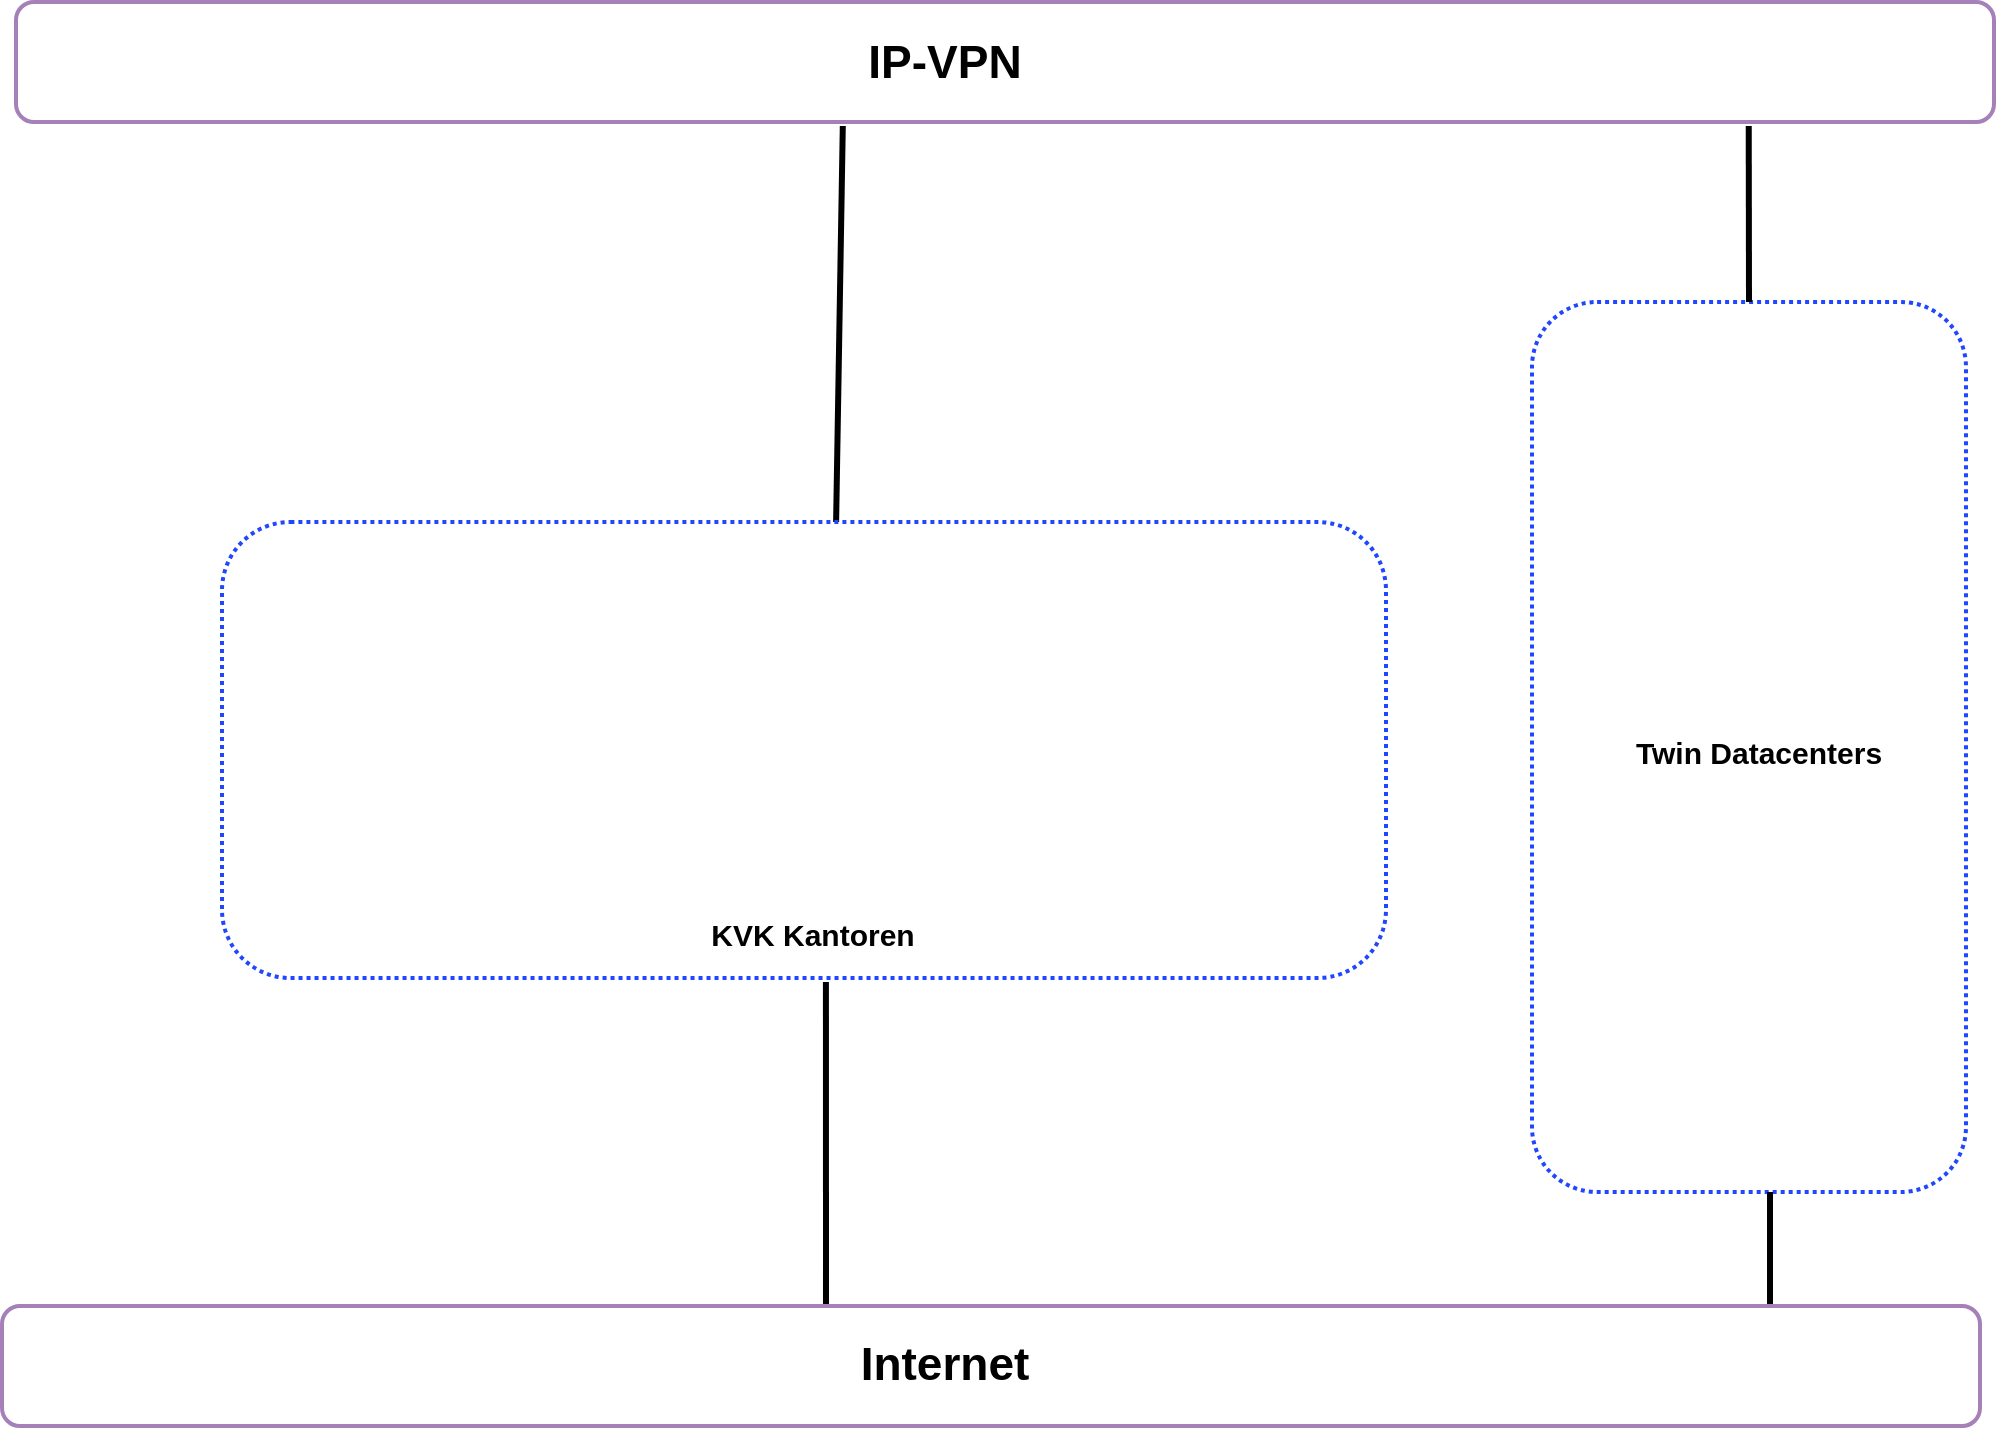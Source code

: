 <mxfile version="20.2.3" type="github">
  <diagram id="3hA0JPDEhd9gc4Itpv3c" name="Pagina-1">
    <mxGraphModel dx="1422" dy="762" grid="0" gridSize="10" guides="1" tooltips="1" connect="1" arrows="1" fold="1" page="1" pageScale="1" pageWidth="1169" pageHeight="827" math="0" shadow="0">
      <root>
        <mxCell id="0" />
        <mxCell id="1" parent="0" />
        <mxCell id="vR5ajId_hpdWkppUzHqL-19" style="rounded=0;orthogonalLoop=1;jettySize=auto;html=1;exitX=0.418;exitY=1.033;exitDx=0;exitDy=0;fontSize=15;endArrow=none;endFill=0;strokeWidth=3;shadow=0;sketch=0;exitPerimeter=0;" edge="1" parent="1" source="vR5ajId_hpdWkppUzHqL-29">
          <mxGeometry relative="1" as="geometry">
            <mxPoint x="168" y="311.75" as="sourcePoint" />
            <mxPoint x="507" y="328" as="targetPoint" />
          </mxGeometry>
        </mxCell>
        <mxCell id="vR5ajId_hpdWkppUzHqL-31" value="" style="whiteSpace=wrap;html=1;dashed=1;dashPattern=1 1;rounded=1;glass=0;strokeColor=#2146FF;strokeWidth=2;shadow=0;sketch=0;" vertex="1" parent="1">
          <mxGeometry x="200" y="325" width="582" height="228" as="geometry" />
        </mxCell>
        <mxCell id="vR5ajId_hpdWkppUzHqL-13" value="" style="whiteSpace=wrap;html=1;dashed=1;dashPattern=1 1;rounded=1;glass=0;strokeColor=#2146FF;strokeWidth=2;shadow=0;sketch=0;" vertex="1" parent="1">
          <mxGeometry x="855" y="215" width="217" height="445" as="geometry" />
        </mxCell>
        <mxCell id="vR5ajId_hpdWkppUzHqL-5" value="" style="shape=image;html=1;verticalAlign=top;verticalLabelPosition=bottom;labelBackgroundColor=#ffffff;imageAspect=0;aspect=fixed;image=https://cdn4.iconfinder.com/data/icons/travello-basic-ui-1/64/Home-128.png" vertex="1" parent="1">
          <mxGeometry x="532" y="348" width="100" height="100" as="geometry" />
        </mxCell>
        <mxCell id="vR5ajId_hpdWkppUzHqL-9" value="" style="shape=image;html=1;verticalAlign=top;verticalLabelPosition=bottom;labelBackgroundColor=#ffffff;imageAspect=0;aspect=fixed;image=https://cdn4.iconfinder.com/data/icons/ios-web-user-interface-multi-circle-flat-vol-4/512/Building_business_company_house_home_real_estate_state-128.png" vertex="1" parent="1">
          <mxGeometry x="382" y="348" width="128" height="128" as="geometry" />
        </mxCell>
        <mxCell id="vR5ajId_hpdWkppUzHqL-11" value="" style="shape=image;html=1;verticalAlign=top;verticalLabelPosition=bottom;labelBackgroundColor=#ffffff;imageAspect=0;aspect=fixed;image=https://cdn1.iconfinder.com/data/icons/2-building-line-filled/614/Police_Station-128.png" vertex="1" parent="1">
          <mxGeometry x="879" y="244" width="181" height="181" as="geometry" />
        </mxCell>
        <mxCell id="vR5ajId_hpdWkppUzHqL-12" value="" style="shape=image;html=1;verticalAlign=top;verticalLabelPosition=bottom;labelBackgroundColor=#ffffff;imageAspect=0;aspect=fixed;image=https://cdn1.iconfinder.com/data/icons/2-building-line-filled/614/Police_Station-128.png" vertex="1" parent="1">
          <mxGeometry x="882" y="461" width="181" height="181" as="geometry" />
        </mxCell>
        <mxCell id="vR5ajId_hpdWkppUzHqL-14" value="&lt;font style=&quot;font-size: 15px;&quot;&gt;&lt;b&gt;Twin&amp;nbsp;&lt;/b&gt;&lt;/font&gt;&lt;span style=&quot;font-size: 15px;&quot;&gt;&lt;b&gt;Datacenters&lt;/b&gt;&lt;/span&gt;" style="text;html=1;resizable=0;autosize=1;align=center;verticalAlign=middle;points=[];fillColor=none;strokeColor=none;rounded=0;shadow=0;glass=0;dashed=1;dashPattern=1 1;sketch=0;" vertex="1" parent="1">
          <mxGeometry x="897" y="425" width="141" height="30" as="geometry" />
        </mxCell>
        <mxCell id="vR5ajId_hpdWkppUzHqL-15" value="&lt;span style=&quot;font-size: 15px;&quot;&gt;&lt;b&gt;KVK Kantoren&lt;/b&gt;&lt;/span&gt;" style="text;html=1;resizable=0;autosize=1;align=center;verticalAlign=middle;points=[];fillColor=none;strokeColor=none;rounded=0;shadow=0;glass=0;dashed=1;dashPattern=1 1;sketch=0;" vertex="1" parent="1">
          <mxGeometry x="435" y="516" width="120" height="30" as="geometry" />
        </mxCell>
        <mxCell id="vR5ajId_hpdWkppUzHqL-24" style="edgeStyle=none;rounded=0;orthogonalLoop=1;jettySize=auto;html=1;exitX=0.876;exitY=1.033;exitDx=0;exitDy=0;entryX=0.5;entryY=0;entryDx=0;entryDy=0;fontSize=15;endArrow=none;endFill=0;strokeWidth=3;shadow=0;sketch=0;startArrow=none;exitPerimeter=0;" edge="1" parent="1">
          <mxGeometry relative="1" as="geometry">
            <mxPoint x="963.364" y="126.98" as="sourcePoint" />
            <mxPoint x="963.5" y="215" as="targetPoint" />
          </mxGeometry>
        </mxCell>
        <mxCell id="vR5ajId_hpdWkppUzHqL-7" value="" style="shape=image;html=1;verticalAlign=top;verticalLabelPosition=bottom;labelBackgroundColor=#ffffff;imageAspect=0;aspect=fixed;image=https://cdn4.iconfinder.com/data/icons/universal-7/614/20_-_Home-128.png" vertex="1" parent="1">
          <mxGeometry x="653" y="337" width="128" height="128" as="geometry" />
        </mxCell>
        <mxCell id="vR5ajId_hpdWkppUzHqL-1" value="" style="shape=image;html=1;verticalAlign=top;verticalLabelPosition=bottom;labelBackgroundColor=#ffffff;imageAspect=0;aspect=fixed;image=https://cdn1.iconfinder.com/data/icons/unicons-line-vol-1/24/building-128.png" vertex="1" parent="1">
          <mxGeometry x="224" y="346" width="128" height="128" as="geometry" />
        </mxCell>
        <mxCell id="vR5ajId_hpdWkppUzHqL-29" value="" style="whiteSpace=wrap;html=1;rounded=1;shadow=0;glass=0;sketch=0;fontSize=15;strokeColor=#A680B8;strokeWidth=2;" vertex="1" parent="1">
          <mxGeometry x="97" y="65" width="989" height="60" as="geometry" />
        </mxCell>
        <mxCell id="vR5ajId_hpdWkppUzHqL-30" value="" style="whiteSpace=wrap;html=1;rounded=1;shadow=0;glass=0;sketch=0;fontSize=15;strokeColor=#A680B8;strokeWidth=2;" vertex="1" parent="1">
          <mxGeometry x="90" y="717" width="989" height="60" as="geometry" />
        </mxCell>
        <mxCell id="vR5ajId_hpdWkppUzHqL-23" value="&lt;b style=&quot;&quot;&gt;&lt;font style=&quot;font-size: 23px;&quot;&gt;IP-VPN&lt;/font&gt;&lt;/b&gt;" style="text;html=1;resizable=0;autosize=1;align=center;verticalAlign=middle;points=[];fillColor=none;strokeColor=none;rounded=0;shadow=0;glass=0;dashed=1;dashPattern=1 1;sketch=0;" vertex="1" parent="1">
          <mxGeometry x="513" y="75" width="95" height="40" as="geometry" />
        </mxCell>
        <mxCell id="vR5ajId_hpdWkppUzHqL-32" style="rounded=0;orthogonalLoop=1;jettySize=auto;html=1;exitX=0.558;exitY=1.3;exitDx=0;exitDy=0;fontSize=15;endArrow=none;endFill=0;strokeWidth=3;shadow=0;sketch=0;exitPerimeter=0;" edge="1" parent="1" source="vR5ajId_hpdWkppUzHqL-15">
          <mxGeometry relative="1" as="geometry">
            <mxPoint x="527.237" y="583" as="sourcePoint" />
            <mxPoint x="502" y="716" as="targetPoint" />
          </mxGeometry>
        </mxCell>
        <mxCell id="vR5ajId_hpdWkppUzHqL-33" style="edgeStyle=none;rounded=0;orthogonalLoop=1;jettySize=auto;html=1;exitX=0.876;exitY=1.033;exitDx=0;exitDy=0;fontSize=15;endArrow=none;endFill=0;strokeWidth=3;shadow=0;sketch=0;startArrow=none;exitPerimeter=0;" edge="1" parent="1">
          <mxGeometry relative="1" as="geometry">
            <mxPoint x="974.004" y="660" as="sourcePoint" />
            <mxPoint x="974" y="716" as="targetPoint" />
          </mxGeometry>
        </mxCell>
        <mxCell id="vR5ajId_hpdWkppUzHqL-34" value="&lt;span style=&quot;font-size: 23px;&quot;&gt;&lt;b&gt;Internet&lt;/b&gt;&lt;/span&gt;" style="text;html=1;resizable=0;autosize=1;align=center;verticalAlign=middle;points=[];fillColor=none;strokeColor=none;rounded=0;shadow=0;glass=0;dashed=1;dashPattern=1 1;sketch=0;" vertex="1" parent="1">
          <mxGeometry x="510" y="726" width="102" height="40" as="geometry" />
        </mxCell>
      </root>
    </mxGraphModel>
  </diagram>
</mxfile>
